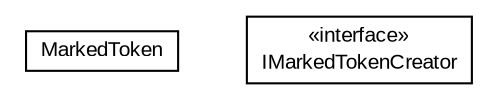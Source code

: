#!/usr/local/bin/dot
#
# Class diagram 
# Generated by UMLGraph version R5_6-24-gf6e263 (http://www.umlgraph.org/)
#

digraph G {
	edge [fontname="arial",fontsize=10,labelfontname="arial",labelfontsize=10];
	node [fontname="arial",fontsize=10,shape=plaintext];
	nodesep=0.25;
	ranksep=0.5;
	// edu.arizona.biosemantics.semanticmarkup.ling.mark.MarkedToken
	c6170 [label=<<table title="edu.arizona.biosemantics.semanticmarkup.ling.mark.MarkedToken" border="0" cellborder="1" cellspacing="0" cellpadding="2" port="p" href="./MarkedToken.html">
		<tr><td><table border="0" cellspacing="0" cellpadding="1">
<tr><td align="center" balign="center"> MarkedToken </td></tr>
		</table></td></tr>
		</table>>, URL="./MarkedToken.html", fontname="arial", fontcolor="black", fontsize=10.0];
	// edu.arizona.biosemantics.semanticmarkup.ling.mark.IMarkedTokenCreator
	c6171 [label=<<table title="edu.arizona.biosemantics.semanticmarkup.ling.mark.IMarkedTokenCreator" border="0" cellborder="1" cellspacing="0" cellpadding="2" port="p" href="./IMarkedTokenCreator.html">
		<tr><td><table border="0" cellspacing="0" cellpadding="1">
<tr><td align="center" balign="center"> &#171;interface&#187; </td></tr>
<tr><td align="center" balign="center"> IMarkedTokenCreator </td></tr>
		</table></td></tr>
		</table>>, URL="./IMarkedTokenCreator.html", fontname="arial", fontcolor="black", fontsize=10.0];
}

